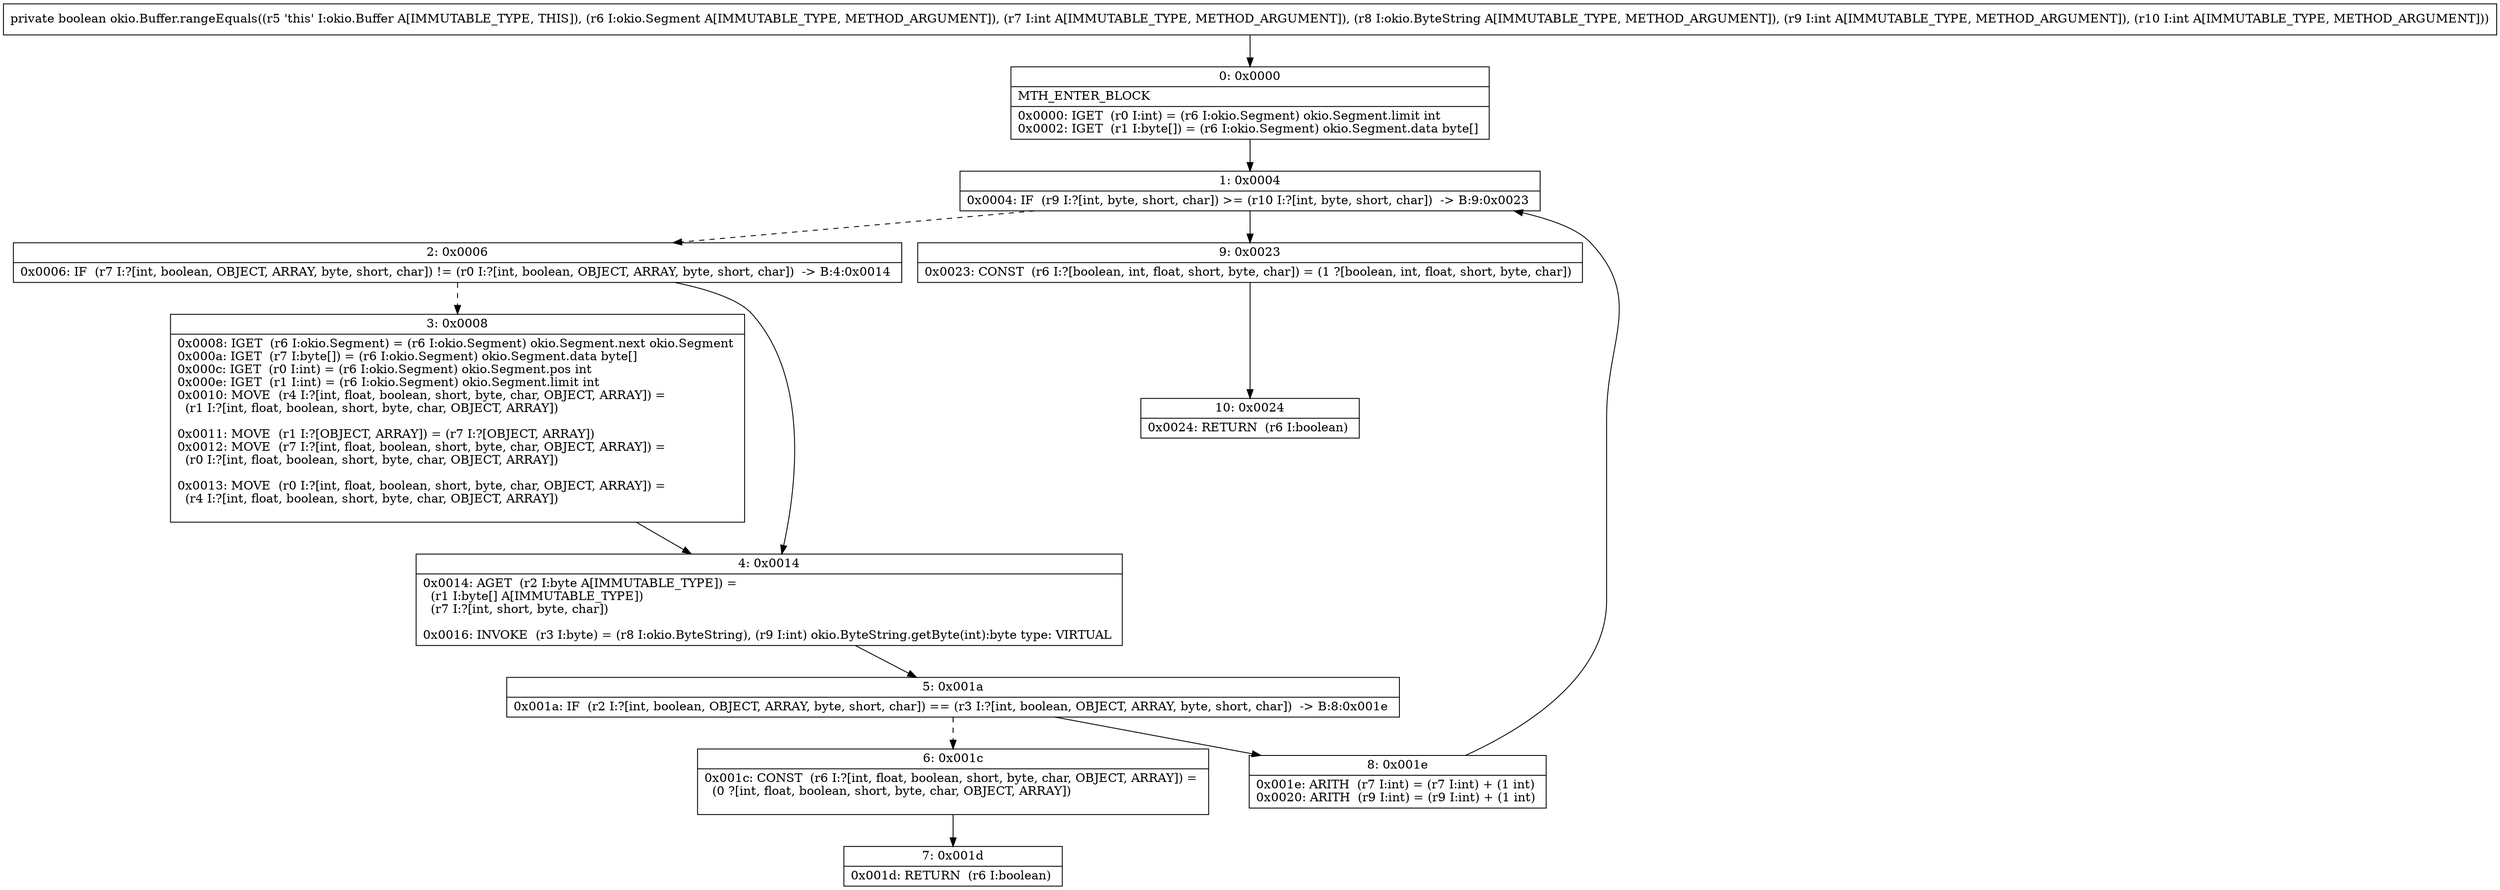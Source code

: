 digraph "CFG forokio.Buffer.rangeEquals(Lokio\/Segment;ILokio\/ByteString;II)Z" {
Node_0 [shape=record,label="{0\:\ 0x0000|MTH_ENTER_BLOCK\l|0x0000: IGET  (r0 I:int) = (r6 I:okio.Segment) okio.Segment.limit int \l0x0002: IGET  (r1 I:byte[]) = (r6 I:okio.Segment) okio.Segment.data byte[] \l}"];
Node_1 [shape=record,label="{1\:\ 0x0004|0x0004: IF  (r9 I:?[int, byte, short, char]) \>= (r10 I:?[int, byte, short, char])  \-\> B:9:0x0023 \l}"];
Node_2 [shape=record,label="{2\:\ 0x0006|0x0006: IF  (r7 I:?[int, boolean, OBJECT, ARRAY, byte, short, char]) != (r0 I:?[int, boolean, OBJECT, ARRAY, byte, short, char])  \-\> B:4:0x0014 \l}"];
Node_3 [shape=record,label="{3\:\ 0x0008|0x0008: IGET  (r6 I:okio.Segment) = (r6 I:okio.Segment) okio.Segment.next okio.Segment \l0x000a: IGET  (r7 I:byte[]) = (r6 I:okio.Segment) okio.Segment.data byte[] \l0x000c: IGET  (r0 I:int) = (r6 I:okio.Segment) okio.Segment.pos int \l0x000e: IGET  (r1 I:int) = (r6 I:okio.Segment) okio.Segment.limit int \l0x0010: MOVE  (r4 I:?[int, float, boolean, short, byte, char, OBJECT, ARRAY]) = \l  (r1 I:?[int, float, boolean, short, byte, char, OBJECT, ARRAY])\l \l0x0011: MOVE  (r1 I:?[OBJECT, ARRAY]) = (r7 I:?[OBJECT, ARRAY]) \l0x0012: MOVE  (r7 I:?[int, float, boolean, short, byte, char, OBJECT, ARRAY]) = \l  (r0 I:?[int, float, boolean, short, byte, char, OBJECT, ARRAY])\l \l0x0013: MOVE  (r0 I:?[int, float, boolean, short, byte, char, OBJECT, ARRAY]) = \l  (r4 I:?[int, float, boolean, short, byte, char, OBJECT, ARRAY])\l \l}"];
Node_4 [shape=record,label="{4\:\ 0x0014|0x0014: AGET  (r2 I:byte A[IMMUTABLE_TYPE]) = \l  (r1 I:byte[] A[IMMUTABLE_TYPE])\l  (r7 I:?[int, short, byte, char])\l \l0x0016: INVOKE  (r3 I:byte) = (r8 I:okio.ByteString), (r9 I:int) okio.ByteString.getByte(int):byte type: VIRTUAL \l}"];
Node_5 [shape=record,label="{5\:\ 0x001a|0x001a: IF  (r2 I:?[int, boolean, OBJECT, ARRAY, byte, short, char]) == (r3 I:?[int, boolean, OBJECT, ARRAY, byte, short, char])  \-\> B:8:0x001e \l}"];
Node_6 [shape=record,label="{6\:\ 0x001c|0x001c: CONST  (r6 I:?[int, float, boolean, short, byte, char, OBJECT, ARRAY]) = \l  (0 ?[int, float, boolean, short, byte, char, OBJECT, ARRAY])\l \l}"];
Node_7 [shape=record,label="{7\:\ 0x001d|0x001d: RETURN  (r6 I:boolean) \l}"];
Node_8 [shape=record,label="{8\:\ 0x001e|0x001e: ARITH  (r7 I:int) = (r7 I:int) + (1 int) \l0x0020: ARITH  (r9 I:int) = (r9 I:int) + (1 int) \l}"];
Node_9 [shape=record,label="{9\:\ 0x0023|0x0023: CONST  (r6 I:?[boolean, int, float, short, byte, char]) = (1 ?[boolean, int, float, short, byte, char]) \l}"];
Node_10 [shape=record,label="{10\:\ 0x0024|0x0024: RETURN  (r6 I:boolean) \l}"];
MethodNode[shape=record,label="{private boolean okio.Buffer.rangeEquals((r5 'this' I:okio.Buffer A[IMMUTABLE_TYPE, THIS]), (r6 I:okio.Segment A[IMMUTABLE_TYPE, METHOD_ARGUMENT]), (r7 I:int A[IMMUTABLE_TYPE, METHOD_ARGUMENT]), (r8 I:okio.ByteString A[IMMUTABLE_TYPE, METHOD_ARGUMENT]), (r9 I:int A[IMMUTABLE_TYPE, METHOD_ARGUMENT]), (r10 I:int A[IMMUTABLE_TYPE, METHOD_ARGUMENT])) }"];
MethodNode -> Node_0;
Node_0 -> Node_1;
Node_1 -> Node_2[style=dashed];
Node_1 -> Node_9;
Node_2 -> Node_3[style=dashed];
Node_2 -> Node_4;
Node_3 -> Node_4;
Node_4 -> Node_5;
Node_5 -> Node_6[style=dashed];
Node_5 -> Node_8;
Node_6 -> Node_7;
Node_8 -> Node_1;
Node_9 -> Node_10;
}

